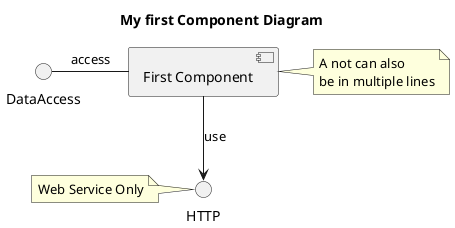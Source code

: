@startuml
title My first Component Diagram
component [First Component] as comp1
interface DataAccess as data
interface HTTP as http

data - comp1: access
comp1 --> http: use

note left of http: Web Service Only

note right of comp1
    A not can also
    be in multiple lines
end note

@enduml